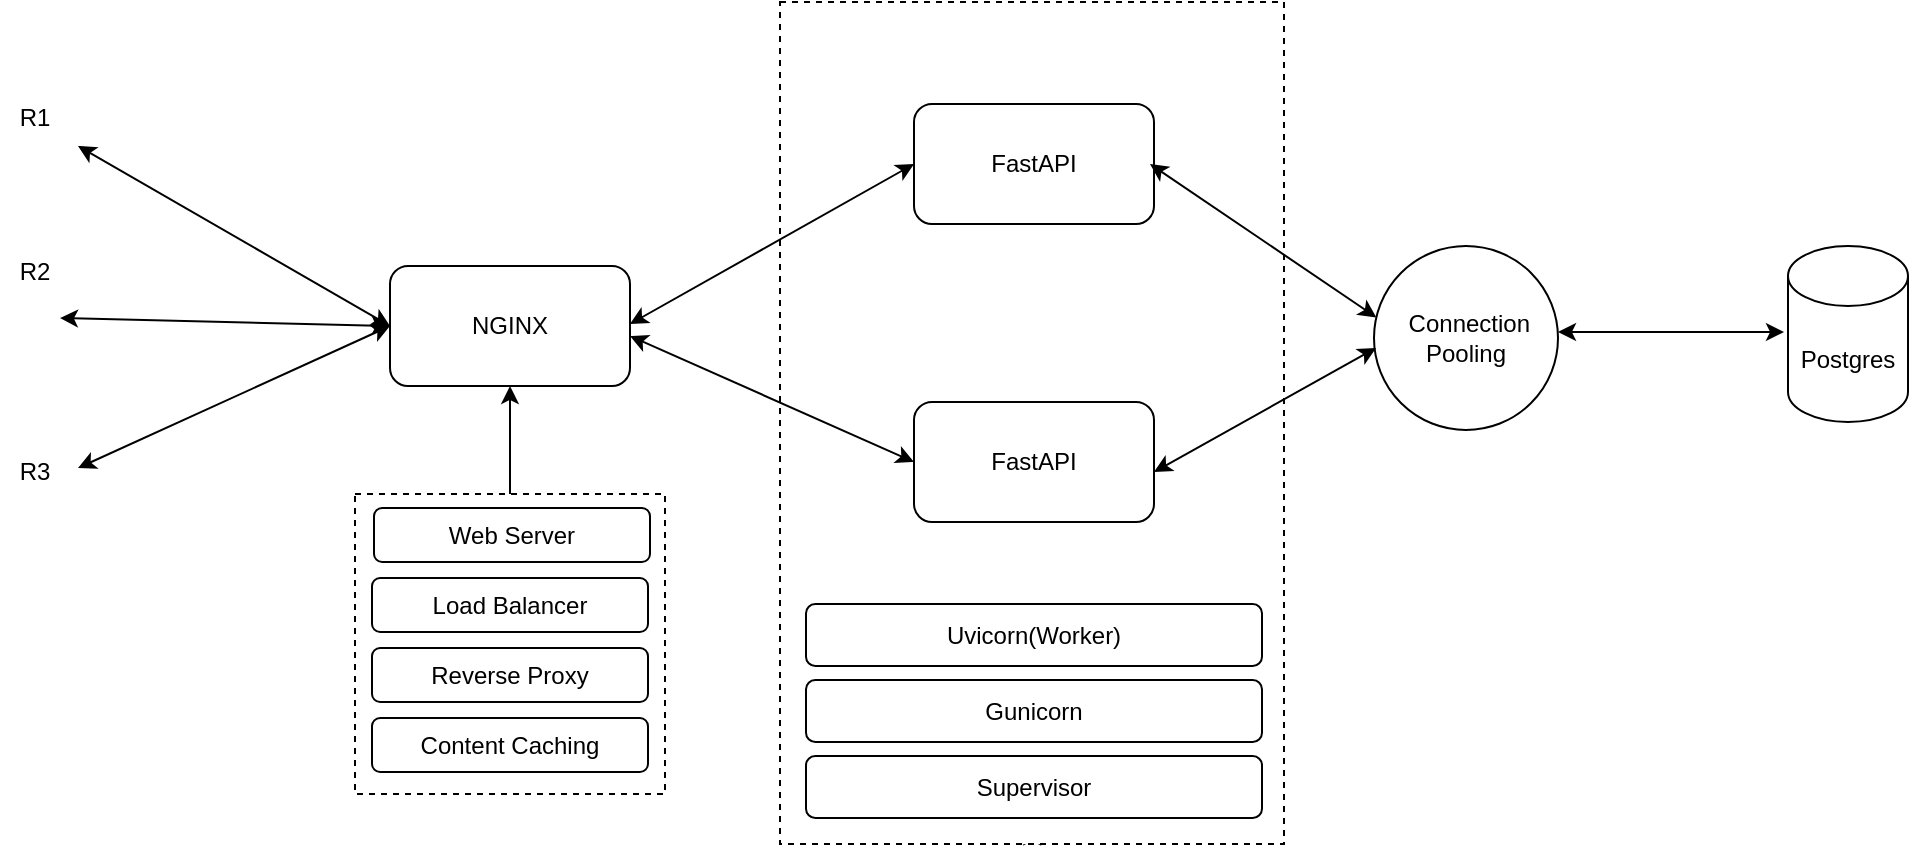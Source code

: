 <mxfile>
    <diagram name="Page-1" id="Sq8HsA9wRh4gDkjzc9XP">
        <mxGraphModel dx="1438" dy="659" grid="0" gridSize="10" guides="1" tooltips="1" connect="1" arrows="1" fold="1" page="0" pageScale="1" pageWidth="850" pageHeight="1100" math="0" shadow="0">
            <root>
                <mxCell id="0"/>
                <mxCell id="1" parent="0"/>
                <mxCell id="2" style="edgeStyle=none;html=1;exitX=0.5;exitY=1;exitDx=0;exitDy=0;movable=0;resizable=0;rotatable=0;deletable=0;editable=0;connectable=0;" edge="1" parent="1" source="CLiznRAJ8AVNZW-D-ACl-12">
                    <mxGeometry relative="1" as="geometry">
                        <mxPoint x="456" y="556.6" as="targetPoint"/>
                    </mxGeometry>
                </mxCell>
                <mxCell id="CLiznRAJ8AVNZW-D-ACl-12" value="" style="rounded=0;whiteSpace=wrap;html=1;dashed=1;movable=0;resizable=0;rotatable=0;deletable=0;editable=0;connectable=0;" parent="1" vertex="1">
                    <mxGeometry x="330" y="144" width="252" height="421" as="geometry"/>
                </mxCell>
                <mxCell id="CLiznRAJ8AVNZW-D-ACl-1" value="NGINX" style="rounded=1;whiteSpace=wrap;html=1;movable=0;resizable=0;rotatable=0;deletable=0;editable=0;connectable=0;" parent="1" vertex="1">
                    <mxGeometry x="135" y="276" width="120" height="60" as="geometry"/>
                </mxCell>
                <mxCell id="CLiznRAJ8AVNZW-D-ACl-2" value="FastAPI" style="rounded=1;whiteSpace=wrap;html=1;movable=0;resizable=0;rotatable=0;deletable=0;editable=0;connectable=0;" parent="1" vertex="1">
                    <mxGeometry x="397" y="344" width="120" height="60" as="geometry"/>
                </mxCell>
                <mxCell id="CLiznRAJ8AVNZW-D-ACl-3" value="FastAPI" style="rounded=1;whiteSpace=wrap;html=1;movable=0;resizable=0;rotatable=0;deletable=0;editable=0;connectable=0;" parent="1" vertex="1">
                    <mxGeometry x="397" y="195" width="120" height="60" as="geometry"/>
                </mxCell>
                <mxCell id="CLiznRAJ8AVNZW-D-ACl-4" value="Postgres" style="shape=cylinder3;whiteSpace=wrap;html=1;boundedLbl=1;backgroundOutline=1;size=15;movable=0;resizable=0;rotatable=0;deletable=0;editable=0;connectable=0;" parent="1" vertex="1">
                    <mxGeometry x="834" y="266" width="60" height="88" as="geometry"/>
                </mxCell>
                <mxCell id="CLiznRAJ8AVNZW-D-ACl-5" value="&amp;nbsp;Connection Pooling" style="ellipse;whiteSpace=wrap;html=1;aspect=fixed;movable=0;resizable=0;rotatable=0;deletable=0;editable=0;connectable=0;" parent="1" vertex="1">
                    <mxGeometry x="627" y="266" width="92" height="92" as="geometry"/>
                </mxCell>
                <mxCell id="CLiznRAJ8AVNZW-D-ACl-8" value="" style="endArrow=classic;startArrow=classic;html=1;rounded=0;movable=0;resizable=0;rotatable=0;deletable=0;editable=0;connectable=0;" parent="1" edge="1">
                    <mxGeometry width="50" height="50" relative="1" as="geometry">
                        <mxPoint x="719" y="309" as="sourcePoint"/>
                        <mxPoint x="832" y="309" as="targetPoint"/>
                    </mxGeometry>
                </mxCell>
                <mxCell id="CLiznRAJ8AVNZW-D-ACl-10" value="" style="endArrow=classic;startArrow=classic;html=1;rounded=0;movable=0;resizable=0;rotatable=0;deletable=0;editable=0;connectable=0;" parent="1" edge="1">
                    <mxGeometry width="50" height="50" relative="1" as="geometry">
                        <mxPoint x="517" y="379" as="sourcePoint"/>
                        <mxPoint x="628" y="317" as="targetPoint"/>
                    </mxGeometry>
                </mxCell>
                <mxCell id="CLiznRAJ8AVNZW-D-ACl-11" value="" style="endArrow=classic;startArrow=classic;html=1;rounded=0;entryX=0.013;entryY=0.388;entryDx=0;entryDy=0;entryPerimeter=0;movable=0;resizable=0;rotatable=0;deletable=0;editable=0;connectable=0;" parent="1" target="CLiznRAJ8AVNZW-D-ACl-5" edge="1">
                    <mxGeometry width="50" height="50" relative="1" as="geometry">
                        <mxPoint x="515" y="225" as="sourcePoint"/>
                        <mxPoint x="565" y="175" as="targetPoint"/>
                    </mxGeometry>
                </mxCell>
                <mxCell id="CLiznRAJ8AVNZW-D-ACl-15" value="Gunicorn" style="rounded=1;whiteSpace=wrap;html=1;movable=0;resizable=0;rotatable=0;deletable=0;editable=0;connectable=0;" parent="1" vertex="1">
                    <mxGeometry x="343" y="483" width="228" height="31" as="geometry"/>
                </mxCell>
                <mxCell id="CLiznRAJ8AVNZW-D-ACl-16" value="" style="endArrow=classic;startArrow=classic;html=1;rounded=0;entryX=0;entryY=0.5;entryDx=0;entryDy=0;movable=0;resizable=0;rotatable=0;deletable=0;editable=0;connectable=0;" parent="1" target="CLiznRAJ8AVNZW-D-ACl-2" edge="1">
                    <mxGeometry width="50" height="50" relative="1" as="geometry">
                        <mxPoint x="255" y="311" as="sourcePoint"/>
                        <mxPoint x="305" y="261" as="targetPoint"/>
                    </mxGeometry>
                </mxCell>
                <mxCell id="CLiznRAJ8AVNZW-D-ACl-17" value="" style="endArrow=classic;startArrow=classic;html=1;rounded=0;entryX=0;entryY=0.5;entryDx=0;entryDy=0;movable=0;resizable=0;rotatable=0;deletable=0;editable=0;connectable=0;" parent="1" target="CLiznRAJ8AVNZW-D-ACl-3" edge="1">
                    <mxGeometry width="50" height="50" relative="1" as="geometry">
                        <mxPoint x="255" y="305" as="sourcePoint"/>
                        <mxPoint x="305" y="255" as="targetPoint"/>
                    </mxGeometry>
                </mxCell>
                <mxCell id="CLiznRAJ8AVNZW-D-ACl-19" value="" style="endArrow=classic;startArrow=classic;html=1;rounded=0;entryX=0;entryY=0.5;entryDx=0;entryDy=0;movable=0;resizable=0;rotatable=0;deletable=0;editable=0;connectable=0;" parent="1" target="CLiznRAJ8AVNZW-D-ACl-1" edge="1">
                    <mxGeometry width="50" height="50" relative="1" as="geometry">
                        <mxPoint x="-21" y="377" as="sourcePoint"/>
                        <mxPoint x="38" y="341" as="targetPoint"/>
                    </mxGeometry>
                </mxCell>
                <mxCell id="CLiznRAJ8AVNZW-D-ACl-20" value="" style="endArrow=classic;startArrow=classic;html=1;rounded=0;entryX=0;entryY=0.5;entryDx=0;entryDy=0;movable=0;resizable=0;rotatable=0;deletable=0;editable=0;connectable=0;" parent="1" target="CLiznRAJ8AVNZW-D-ACl-1" edge="1">
                    <mxGeometry width="50" height="50" relative="1" as="geometry">
                        <mxPoint x="-30" y="302" as="sourcePoint"/>
                        <mxPoint x="20" y="252" as="targetPoint"/>
                    </mxGeometry>
                </mxCell>
                <mxCell id="CLiznRAJ8AVNZW-D-ACl-21" value="" style="endArrow=classic;startArrow=classic;html=1;rounded=0;entryX=0;entryY=0.5;entryDx=0;entryDy=0;exitX=1.182;exitY=1.038;exitDx=0;exitDy=0;exitPerimeter=0;movable=0;resizable=0;rotatable=0;deletable=0;editable=0;connectable=0;" parent="1" source="CLiznRAJ8AVNZW-D-ACl-22" target="CLiznRAJ8AVNZW-D-ACl-1" edge="1">
                    <mxGeometry width="50" height="50" relative="1" as="geometry">
                        <mxPoint x="-17" y="216" as="sourcePoint"/>
                        <mxPoint x="135" y="294" as="targetPoint"/>
                    </mxGeometry>
                </mxCell>
                <mxCell id="CLiznRAJ8AVNZW-D-ACl-22" value="R1" style="text;html=1;align=center;verticalAlign=middle;resizable=0;points=[];autosize=1;strokeColor=none;fillColor=none;movable=0;rotatable=0;deletable=0;editable=0;connectable=0;" parent="1" vertex="1">
                    <mxGeometry x="-60" y="189" width="33" height="26" as="geometry"/>
                </mxCell>
                <mxCell id="CLiznRAJ8AVNZW-D-ACl-23" value="R2" style="text;html=1;align=center;verticalAlign=middle;resizable=0;points=[];autosize=1;strokeColor=none;fillColor=none;movable=0;rotatable=0;deletable=0;editable=0;connectable=0;" parent="1" vertex="1">
                    <mxGeometry x="-60" y="266" width="33" height="26" as="geometry"/>
                </mxCell>
                <mxCell id="CLiznRAJ8AVNZW-D-ACl-24" value="R3" style="text;html=1;align=center;verticalAlign=middle;resizable=0;points=[];autosize=1;strokeColor=none;fillColor=none;movable=0;rotatable=0;deletable=0;editable=0;connectable=0;" parent="1" vertex="1">
                    <mxGeometry x="-60" y="366" width="33" height="26" as="geometry"/>
                </mxCell>
                <mxCell id="CLiznRAJ8AVNZW-D-ACl-26" value="" style="edgeStyle=orthogonalEdgeStyle;rounded=0;orthogonalLoop=1;jettySize=auto;html=1;movable=0;resizable=0;rotatable=0;deletable=0;editable=0;connectable=0;" parent="1" source="CLiznRAJ8AVNZW-D-ACl-25" target="CLiznRAJ8AVNZW-D-ACl-1" edge="1">
                    <mxGeometry relative="1" as="geometry"/>
                </mxCell>
                <mxCell id="CLiznRAJ8AVNZW-D-ACl-25" value="" style="rounded=0;whiteSpace=wrap;html=1;dashed=1;movable=0;resizable=0;rotatable=0;deletable=0;editable=0;connectable=0;" parent="1" vertex="1">
                    <mxGeometry x="117.5" y="390" width="155" height="150" as="geometry"/>
                </mxCell>
                <mxCell id="CLiznRAJ8AVNZW-D-ACl-29" value="Web Server" style="rounded=1;whiteSpace=wrap;html=1;movable=0;resizable=0;rotatable=0;deletable=0;editable=0;connectable=0;" parent="1" vertex="1">
                    <mxGeometry x="127" y="397" width="138" height="27" as="geometry"/>
                </mxCell>
                <mxCell id="CLiznRAJ8AVNZW-D-ACl-30" value="Load Balancer" style="rounded=1;whiteSpace=wrap;html=1;movable=0;resizable=0;rotatable=0;deletable=0;editable=0;connectable=0;" parent="1" vertex="1">
                    <mxGeometry x="126" y="432" width="138" height="27" as="geometry"/>
                </mxCell>
                <mxCell id="CLiznRAJ8AVNZW-D-ACl-31" value="Reverse Proxy" style="rounded=1;whiteSpace=wrap;html=1;movable=0;resizable=0;rotatable=0;deletable=0;editable=0;connectable=0;" parent="1" vertex="1">
                    <mxGeometry x="126" y="467" width="138" height="27" as="geometry"/>
                </mxCell>
                <mxCell id="CLiznRAJ8AVNZW-D-ACl-32" value="Content Caching" style="rounded=1;whiteSpace=wrap;html=1;movable=0;resizable=0;rotatable=0;deletable=0;editable=0;connectable=0;" parent="1" vertex="1">
                    <mxGeometry x="126" y="502" width="138" height="27" as="geometry"/>
                </mxCell>
                <mxCell id="CLiznRAJ8AVNZW-D-ACl-34" value="Uvicorn(Worker)" style="rounded=1;whiteSpace=wrap;html=1;movable=0;resizable=0;rotatable=0;deletable=0;editable=0;connectable=0;" parent="1" vertex="1">
                    <mxGeometry x="343" y="445" width="228" height="31" as="geometry"/>
                </mxCell>
                <mxCell id="3" value="Supervisor" style="rounded=1;whiteSpace=wrap;html=1;movable=0;resizable=0;rotatable=0;deletable=0;editable=0;connectable=0;" vertex="1" parent="1">
                    <mxGeometry x="343" y="521" width="228" height="31" as="geometry"/>
                </mxCell>
            </root>
        </mxGraphModel>
    </diagram>
</mxfile>